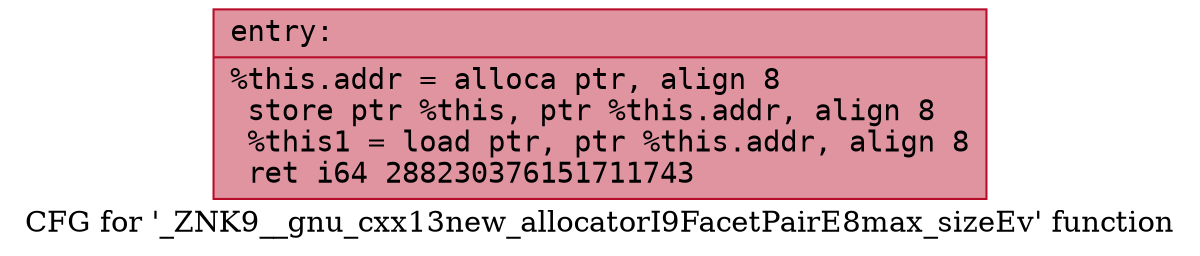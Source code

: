 digraph "CFG for '_ZNK9__gnu_cxx13new_allocatorI9FacetPairE8max_sizeEv' function" {
	label="CFG for '_ZNK9__gnu_cxx13new_allocatorI9FacetPairE8max_sizeEv' function";

	Node0x5606e013c720 [shape=record,color="#b70d28ff", style=filled, fillcolor="#b70d2870" fontname="Courier",label="{entry:\l|  %this.addr = alloca ptr, align 8\l  store ptr %this, ptr %this.addr, align 8\l  %this1 = load ptr, ptr %this.addr, align 8\l  ret i64 288230376151711743\l}"];
}
